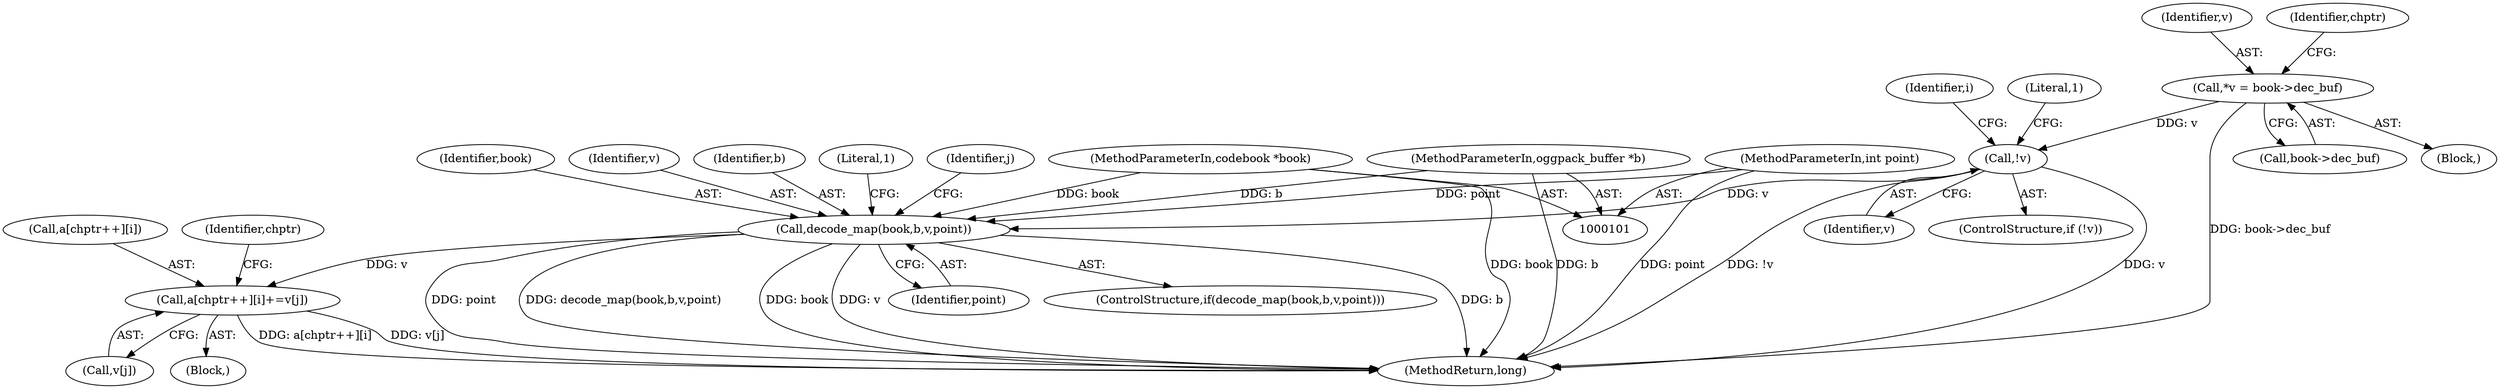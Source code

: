 digraph "1_Android_eeb4e45d5683f88488c083ecf142dc89bc3f0b47_7@array" {
"1000166" [label="(Call,a[chptr++][i]+=v[j])"];
"1000146" [label="(Call,decode_map(book,b,v,point))"];
"1000102" [label="(MethodParameterIn,codebook *book)"];
"1000106" [label="(MethodParameterIn,oggpack_buffer *b)"];
"1000130" [label="(Call,!v)"];
"1000118" [label="(Call,*v = book->dec_buf)"];
"1000108" [label="(MethodParameterIn,int point)"];
"1000150" [label="(Identifier,point)"];
"1000116" [label="(Block,)"];
"1000118" [label="(Call,*v = book->dec_buf)"];
"1000119" [label="(Identifier,v)"];
"1000166" [label="(Call,a[chptr++][i]+=v[j])"];
"1000131" [label="(Identifier,v)"];
"1000153" [label="(Literal,1)"];
"1000134" [label="(Literal,1)"];
"1000120" [label="(Call,book->dec_buf)"];
"1000102" [label="(MethodParameterIn,codebook *book)"];
"1000130" [label="(Call,!v)"];
"1000165" [label="(Block,)"];
"1000137" [label="(Identifier,i)"];
"1000156" [label="(Identifier,j)"];
"1000173" [label="(Call,v[j])"];
"1000167" [label="(Call,a[chptr++][i])"];
"1000147" [label="(Identifier,book)"];
"1000145" [label="(ControlStructure,if(decode_map(book,b,v,point)))"];
"1000178" [label="(Identifier,chptr)"];
"1000149" [label="(Identifier,v)"];
"1000108" [label="(MethodParameterIn,int point)"];
"1000106" [label="(MethodParameterIn,oggpack_buffer *b)"];
"1000129" [label="(ControlStructure,if (!v))"];
"1000127" [label="(Identifier,chptr)"];
"1000188" [label="(MethodReturn,long)"];
"1000146" [label="(Call,decode_map(book,b,v,point))"];
"1000148" [label="(Identifier,b)"];
"1000166" -> "1000165"  [label="AST: "];
"1000166" -> "1000173"  [label="CFG: "];
"1000167" -> "1000166"  [label="AST: "];
"1000173" -> "1000166"  [label="AST: "];
"1000178" -> "1000166"  [label="CFG: "];
"1000166" -> "1000188"  [label="DDG: a[chptr++][i]"];
"1000166" -> "1000188"  [label="DDG: v[j]"];
"1000146" -> "1000166"  [label="DDG: v"];
"1000146" -> "1000145"  [label="AST: "];
"1000146" -> "1000150"  [label="CFG: "];
"1000147" -> "1000146"  [label="AST: "];
"1000148" -> "1000146"  [label="AST: "];
"1000149" -> "1000146"  [label="AST: "];
"1000150" -> "1000146"  [label="AST: "];
"1000153" -> "1000146"  [label="CFG: "];
"1000156" -> "1000146"  [label="CFG: "];
"1000146" -> "1000188"  [label="DDG: v"];
"1000146" -> "1000188"  [label="DDG: b"];
"1000146" -> "1000188"  [label="DDG: point"];
"1000146" -> "1000188"  [label="DDG: decode_map(book,b,v,point)"];
"1000146" -> "1000188"  [label="DDG: book"];
"1000102" -> "1000146"  [label="DDG: book"];
"1000106" -> "1000146"  [label="DDG: b"];
"1000130" -> "1000146"  [label="DDG: v"];
"1000108" -> "1000146"  [label="DDG: point"];
"1000102" -> "1000101"  [label="AST: "];
"1000102" -> "1000188"  [label="DDG: book"];
"1000106" -> "1000101"  [label="AST: "];
"1000106" -> "1000188"  [label="DDG: b"];
"1000130" -> "1000129"  [label="AST: "];
"1000130" -> "1000131"  [label="CFG: "];
"1000131" -> "1000130"  [label="AST: "];
"1000134" -> "1000130"  [label="CFG: "];
"1000137" -> "1000130"  [label="CFG: "];
"1000130" -> "1000188"  [label="DDG: v"];
"1000130" -> "1000188"  [label="DDG: !v"];
"1000118" -> "1000130"  [label="DDG: v"];
"1000118" -> "1000116"  [label="AST: "];
"1000118" -> "1000120"  [label="CFG: "];
"1000119" -> "1000118"  [label="AST: "];
"1000120" -> "1000118"  [label="AST: "];
"1000127" -> "1000118"  [label="CFG: "];
"1000118" -> "1000188"  [label="DDG: book->dec_buf"];
"1000108" -> "1000101"  [label="AST: "];
"1000108" -> "1000188"  [label="DDG: point"];
}
